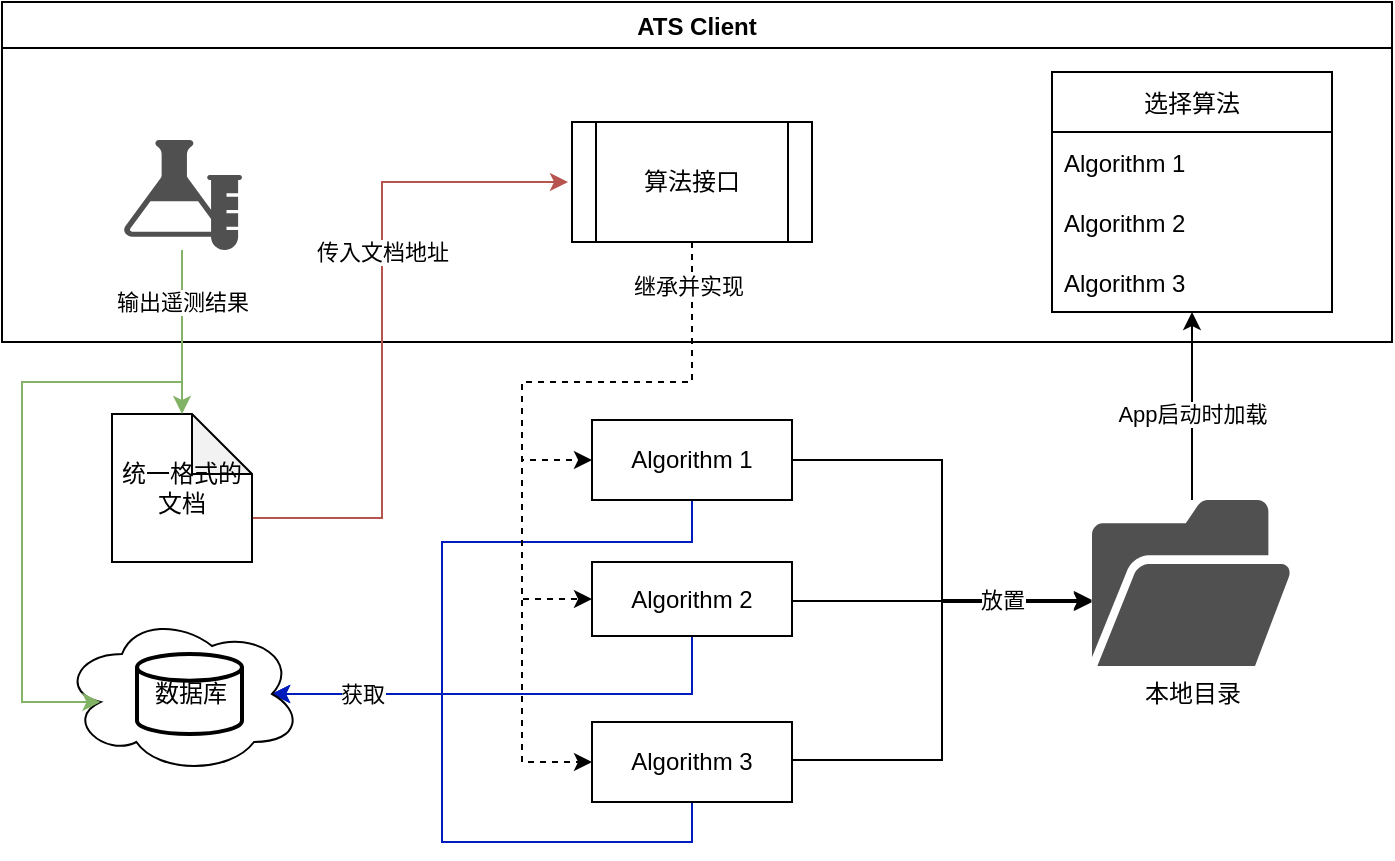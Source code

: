 <mxfile version="16.2.4" type="github">
  <diagram id="LE_V5_JLUO7_CXvZMpyt" name="第 1 页">
    <mxGraphModel dx="1038" dy="547" grid="1" gridSize="10" guides="1" tooltips="1" connect="1" arrows="1" fold="1" page="1" pageScale="1" pageWidth="827" pageHeight="1169" math="0" shadow="0">
      <root>
        <mxCell id="0" />
        <mxCell id="1" parent="0" />
        <mxCell id="75FHtrthLpoXdXTBvVlr-1" value="ATS Client" style="swimlane;" parent="1" vertex="1">
          <mxGeometry x="80" y="60" width="695" height="170" as="geometry" />
        </mxCell>
        <mxCell id="75FHtrthLpoXdXTBvVlr-2" value="选择算法" style="swimlane;fontStyle=0;childLayout=stackLayout;horizontal=1;startSize=30;horizontalStack=0;resizeParent=1;resizeParentMax=0;resizeLast=0;collapsible=1;marginBottom=0;" parent="75FHtrthLpoXdXTBvVlr-1" vertex="1">
          <mxGeometry x="525" y="35" width="140" height="120" as="geometry" />
        </mxCell>
        <mxCell id="75FHtrthLpoXdXTBvVlr-3" value="Algorithm 1" style="text;strokeColor=none;fillColor=none;align=left;verticalAlign=middle;spacingLeft=4;spacingRight=4;overflow=hidden;points=[[0,0.5],[1,0.5]];portConstraint=eastwest;rotatable=0;" parent="75FHtrthLpoXdXTBvVlr-2" vertex="1">
          <mxGeometry y="30" width="140" height="30" as="geometry" />
        </mxCell>
        <mxCell id="75FHtrthLpoXdXTBvVlr-4" value="Algorithm 2" style="text;strokeColor=none;fillColor=none;align=left;verticalAlign=middle;spacingLeft=4;spacingRight=4;overflow=hidden;points=[[0,0.5],[1,0.5]];portConstraint=eastwest;rotatable=0;" parent="75FHtrthLpoXdXTBvVlr-2" vertex="1">
          <mxGeometry y="60" width="140" height="30" as="geometry" />
        </mxCell>
        <mxCell id="75FHtrthLpoXdXTBvVlr-5" value="Algorithm 3" style="text;strokeColor=none;fillColor=none;align=left;verticalAlign=middle;spacingLeft=4;spacingRight=4;overflow=hidden;points=[[0,0.5],[1,0.5]];portConstraint=eastwest;rotatable=0;" parent="75FHtrthLpoXdXTBvVlr-2" vertex="1">
          <mxGeometry y="90" width="140" height="30" as="geometry" />
        </mxCell>
        <mxCell id="75FHtrthLpoXdXTBvVlr-7" value="算法接口" style="shape=process;whiteSpace=wrap;html=1;backgroundOutline=1;" parent="75FHtrthLpoXdXTBvVlr-1" vertex="1">
          <mxGeometry x="285" y="60" width="120" height="60" as="geometry" />
        </mxCell>
        <mxCell id="75FHtrthLpoXdXTBvVlr-26" value="" style="sketch=0;pointerEvents=1;shadow=0;dashed=0;html=1;strokeColor=none;fillColor=#505050;labelPosition=center;verticalLabelPosition=bottom;verticalAlign=top;outlineConnect=0;align=center;shape=mxgraph.office.concepts.lab;" parent="75FHtrthLpoXdXTBvVlr-1" vertex="1">
          <mxGeometry x="60" y="69" width="60" height="55" as="geometry" />
        </mxCell>
        <mxCell id="75FHtrthLpoXdXTBvVlr-21" style="edgeStyle=orthogonalEdgeStyle;rounded=0;orthogonalLoop=1;jettySize=auto;html=1;exitX=1;exitY=0.5;exitDx=0;exitDy=0;" parent="1" source="75FHtrthLpoXdXTBvVlr-8" target="75FHtrthLpoXdXTBvVlr-15" edge="1">
          <mxGeometry relative="1" as="geometry">
            <mxPoint x="590" y="360" as="targetPoint" />
            <Array as="points">
              <mxPoint x="550" y="289" />
              <mxPoint x="550" y="360" />
            </Array>
          </mxGeometry>
        </mxCell>
        <mxCell id="75FHtrthLpoXdXTBvVlr-56" style="edgeStyle=orthogonalEdgeStyle;rounded=0;orthogonalLoop=1;jettySize=auto;html=1;exitX=0.5;exitY=1;exitDx=0;exitDy=0;entryX=0.875;entryY=0.5;entryDx=0;entryDy=0;entryPerimeter=0;fillColor=#0050ef;strokeColor=#001DBC;" parent="1" source="75FHtrthLpoXdXTBvVlr-8" target="75FHtrthLpoXdXTBvVlr-29" edge="1">
          <mxGeometry relative="1" as="geometry">
            <Array as="points">
              <mxPoint x="425" y="330" />
              <mxPoint x="300" y="330" />
              <mxPoint x="300" y="406" />
            </Array>
          </mxGeometry>
        </mxCell>
        <mxCell id="75FHtrthLpoXdXTBvVlr-8" value="&lt;span style=&quot;text-align: left&quot;&gt;Algorithm 1&lt;/span&gt;" style="rounded=0;whiteSpace=wrap;html=1;" parent="1" vertex="1">
          <mxGeometry x="375" y="269" width="100" height="40" as="geometry" />
        </mxCell>
        <mxCell id="75FHtrthLpoXdXTBvVlr-55" style="edgeStyle=orthogonalEdgeStyle;rounded=0;orthogonalLoop=1;jettySize=auto;html=1;exitX=1;exitY=0.5;exitDx=0;exitDy=0;" parent="1" edge="1">
          <mxGeometry relative="1" as="geometry">
            <mxPoint x="475" y="359.5" as="sourcePoint" />
            <mxPoint x="625" y="359.5" as="targetPoint" />
            <Array as="points">
              <mxPoint x="570" y="360" />
              <mxPoint x="570" y="360" />
            </Array>
          </mxGeometry>
        </mxCell>
        <mxCell id="75FHtrthLpoXdXTBvVlr-58" style="edgeStyle=orthogonalEdgeStyle;rounded=0;orthogonalLoop=1;jettySize=auto;html=1;exitX=0.5;exitY=1;exitDx=0;exitDy=0;entryX=0.875;entryY=0.5;entryDx=0;entryDy=0;entryPerimeter=0;fillColor=#0050ef;strokeColor=#001DBC;" parent="1" source="75FHtrthLpoXdXTBvVlr-9" target="75FHtrthLpoXdXTBvVlr-29" edge="1">
          <mxGeometry relative="1" as="geometry" />
        </mxCell>
        <mxCell id="75FHtrthLpoXdXTBvVlr-9" value="&lt;span style=&quot;text-align: left&quot;&gt;Algorithm 2&lt;/span&gt;" style="rounded=0;whiteSpace=wrap;html=1;" parent="1" vertex="1">
          <mxGeometry x="375" y="340" width="100" height="37" as="geometry" />
        </mxCell>
        <mxCell id="75FHtrthLpoXdXTBvVlr-24" style="edgeStyle=orthogonalEdgeStyle;rounded=0;orthogonalLoop=1;jettySize=auto;html=1;exitX=1;exitY=0.5;exitDx=0;exitDy=0;" parent="1" edge="1">
          <mxGeometry relative="1" as="geometry">
            <mxPoint x="475" y="439" as="sourcePoint" />
            <mxPoint x="625" y="359" as="targetPoint" />
            <Array as="points">
              <mxPoint x="550" y="439" />
              <mxPoint x="550" y="359" />
            </Array>
          </mxGeometry>
        </mxCell>
        <mxCell id="75FHtrthLpoXdXTBvVlr-54" value="放置" style="edgeLabel;html=1;align=center;verticalAlign=middle;resizable=0;points=[];" parent="75FHtrthLpoXdXTBvVlr-24" vertex="1" connectable="0">
          <mxGeometry x="0.546" y="-2" relative="1" as="geometry">
            <mxPoint x="7" y="-2" as="offset" />
          </mxGeometry>
        </mxCell>
        <mxCell id="75FHtrthLpoXdXTBvVlr-61" style="edgeStyle=orthogonalEdgeStyle;rounded=0;orthogonalLoop=1;jettySize=auto;html=1;exitX=0.5;exitY=1;exitDx=0;exitDy=0;entryX=0.875;entryY=0.5;entryDx=0;entryDy=0;entryPerimeter=0;fillColor=#0050ef;strokeColor=#001DBC;" parent="1" source="75FHtrthLpoXdXTBvVlr-10" target="75FHtrthLpoXdXTBvVlr-29" edge="1">
          <mxGeometry relative="1" as="geometry">
            <Array as="points">
              <mxPoint x="425" y="480" />
              <mxPoint x="300" y="480" />
              <mxPoint x="300" y="406" />
            </Array>
          </mxGeometry>
        </mxCell>
        <mxCell id="75FHtrthLpoXdXTBvVlr-62" value="获取" style="edgeLabel;html=1;align=center;verticalAlign=middle;resizable=0;points=[];" parent="75FHtrthLpoXdXTBvVlr-61" vertex="1" connectable="0">
          <mxGeometry x="0.824" y="-1" relative="1" as="geometry">
            <mxPoint x="18" y="1" as="offset" />
          </mxGeometry>
        </mxCell>
        <mxCell id="75FHtrthLpoXdXTBvVlr-10" value="&lt;span style=&quot;text-align: left&quot;&gt;Algorithm 3&lt;/span&gt;" style="rounded=0;whiteSpace=wrap;html=1;" parent="1" vertex="1">
          <mxGeometry x="375" y="420" width="100" height="40" as="geometry" />
        </mxCell>
        <mxCell id="75FHtrthLpoXdXTBvVlr-11" style="edgeStyle=orthogonalEdgeStyle;rounded=0;orthogonalLoop=1;jettySize=auto;html=1;entryX=0;entryY=0.5;entryDx=0;entryDy=0;dashed=1;" parent="1" source="75FHtrthLpoXdXTBvVlr-7" target="75FHtrthLpoXdXTBvVlr-8" edge="1">
          <mxGeometry relative="1" as="geometry">
            <Array as="points">
              <mxPoint x="425" y="250" />
              <mxPoint x="340" y="250" />
              <mxPoint x="340" y="289" />
            </Array>
          </mxGeometry>
        </mxCell>
        <mxCell id="75FHtrthLpoXdXTBvVlr-25" style="edgeStyle=orthogonalEdgeStyle;rounded=0;orthogonalLoop=1;jettySize=auto;html=1;" parent="1" source="75FHtrthLpoXdXTBvVlr-15" target="75FHtrthLpoXdXTBvVlr-2" edge="1">
          <mxGeometry relative="1" as="geometry" />
        </mxCell>
        <mxCell id="75FHtrthLpoXdXTBvVlr-53" value="App启动时加载" style="edgeLabel;html=1;align=center;verticalAlign=middle;resizable=0;points=[];" parent="75FHtrthLpoXdXTBvVlr-25" vertex="1" connectable="0">
          <mxGeometry x="0.285" relative="1" as="geometry">
            <mxPoint y="17" as="offset" />
          </mxGeometry>
        </mxCell>
        <mxCell id="75FHtrthLpoXdXTBvVlr-15" value="本地目录" style="sketch=0;pointerEvents=1;shadow=0;dashed=0;html=1;strokeColor=none;fillColor=#505050;labelPosition=center;verticalLabelPosition=bottom;verticalAlign=top;outlineConnect=0;align=center;shape=mxgraph.office.concepts.folder_open;" parent="1" vertex="1">
          <mxGeometry x="625" y="309" width="100" height="83" as="geometry" />
        </mxCell>
        <mxCell id="75FHtrthLpoXdXTBvVlr-16" style="edgeStyle=orthogonalEdgeStyle;rounded=0;orthogonalLoop=1;jettySize=auto;html=1;exitX=0.5;exitY=1;exitDx=0;exitDy=0;entryX=0;entryY=0.5;entryDx=0;entryDy=0;dashed=1;" parent="1" source="75FHtrthLpoXdXTBvVlr-7" target="75FHtrthLpoXdXTBvVlr-9" edge="1">
          <mxGeometry relative="1" as="geometry">
            <Array as="points">
              <mxPoint x="425" y="250" />
              <mxPoint x="340" y="250" />
              <mxPoint x="340" y="359" />
            </Array>
          </mxGeometry>
        </mxCell>
        <mxCell id="75FHtrthLpoXdXTBvVlr-29" value="" style="ellipse;shape=cloud;whiteSpace=wrap;html=1;" parent="1" vertex="1">
          <mxGeometry x="110" y="366" width="120" height="80" as="geometry" />
        </mxCell>
        <mxCell id="75FHtrthLpoXdXTBvVlr-31" value="数据库" style="strokeWidth=2;html=1;shape=mxgraph.flowchart.database;whiteSpace=wrap;" parent="1" vertex="1">
          <mxGeometry x="147.5" y="386" width="52.5" height="40" as="geometry" />
        </mxCell>
        <mxCell id="75FHtrthLpoXdXTBvVlr-32" style="edgeStyle=orthogonalEdgeStyle;rounded=0;orthogonalLoop=1;jettySize=auto;html=1;entryX=0.16;entryY=0.55;entryDx=0;entryDy=0;entryPerimeter=0;fillColor=#d5e8d4;strokeColor=#82b366;" parent="1" source="75FHtrthLpoXdXTBvVlr-26" target="75FHtrthLpoXdXTBvVlr-29" edge="1">
          <mxGeometry relative="1" as="geometry">
            <Array as="points">
              <mxPoint x="170" y="250" />
              <mxPoint x="90" y="250" />
              <mxPoint x="90" y="410" />
            </Array>
          </mxGeometry>
        </mxCell>
        <mxCell id="75FHtrthLpoXdXTBvVlr-42" style="edgeStyle=orthogonalEdgeStyle;rounded=0;orthogonalLoop=1;jettySize=auto;html=1;exitX=0;exitY=0;exitDx=70;exitDy=52;exitPerimeter=0;entryX=0;entryY=0.5;entryDx=0;entryDy=0;fillColor=#f8cecc;strokeColor=#b85450;" parent="1" edge="1">
          <mxGeometry relative="1" as="geometry">
            <mxPoint x="203" y="318" as="sourcePoint" />
            <mxPoint x="363" y="150" as="targetPoint" />
            <Array as="points">
              <mxPoint x="270" y="318" />
              <mxPoint x="270" y="150" />
            </Array>
          </mxGeometry>
        </mxCell>
        <mxCell id="75FHtrthLpoXdXTBvVlr-44" value="传入文档地址" style="edgeLabel;html=1;align=center;verticalAlign=middle;resizable=0;points=[];" parent="75FHtrthLpoXdXTBvVlr-42" vertex="1" connectable="0">
          <mxGeometry x="-0.071" y="3" relative="1" as="geometry">
            <mxPoint x="3" y="-48" as="offset" />
          </mxGeometry>
        </mxCell>
        <mxCell id="75FHtrthLpoXdXTBvVlr-33" value="统一格式的文档" style="shape=note;whiteSpace=wrap;html=1;backgroundOutline=1;darkOpacity=0.05;" parent="1" vertex="1">
          <mxGeometry x="135" y="266" width="70" height="74" as="geometry" />
        </mxCell>
        <mxCell id="75FHtrthLpoXdXTBvVlr-36" value="输出遥测结果" style="edgeStyle=orthogonalEdgeStyle;rounded=0;orthogonalLoop=1;jettySize=auto;html=1;entryX=0.5;entryY=0;entryDx=0;entryDy=0;entryPerimeter=0;fillColor=#d5e8d4;strokeColor=#82b366;" parent="1" source="75FHtrthLpoXdXTBvVlr-26" target="75FHtrthLpoXdXTBvVlr-33" edge="1">
          <mxGeometry x="-0.366" relative="1" as="geometry">
            <Array as="points">
              <mxPoint x="170" y="200" />
              <mxPoint x="170" y="200" />
            </Array>
            <mxPoint as="offset" />
          </mxGeometry>
        </mxCell>
        <mxCell id="75FHtrthLpoXdXTBvVlr-47" style="edgeStyle=orthogonalEdgeStyle;rounded=0;orthogonalLoop=1;jettySize=auto;html=1;exitX=0.5;exitY=1;exitDx=0;exitDy=0;entryX=0;entryY=0.5;entryDx=0;entryDy=0;dashed=1;" parent="1" source="75FHtrthLpoXdXTBvVlr-7" target="75FHtrthLpoXdXTBvVlr-10" edge="1">
          <mxGeometry relative="1" as="geometry">
            <Array as="points">
              <mxPoint x="425" y="250" />
              <mxPoint x="340" y="250" />
              <mxPoint x="340" y="440" />
            </Array>
          </mxGeometry>
        </mxCell>
        <mxCell id="75FHtrthLpoXdXTBvVlr-52" value="继承并实现" style="edgeLabel;html=1;align=center;verticalAlign=middle;resizable=0;points=[];" parent="75FHtrthLpoXdXTBvVlr-47" vertex="1" connectable="0">
          <mxGeometry x="-0.886" y="-2" relative="1" as="geometry">
            <mxPoint as="offset" />
          </mxGeometry>
        </mxCell>
      </root>
    </mxGraphModel>
  </diagram>
</mxfile>
